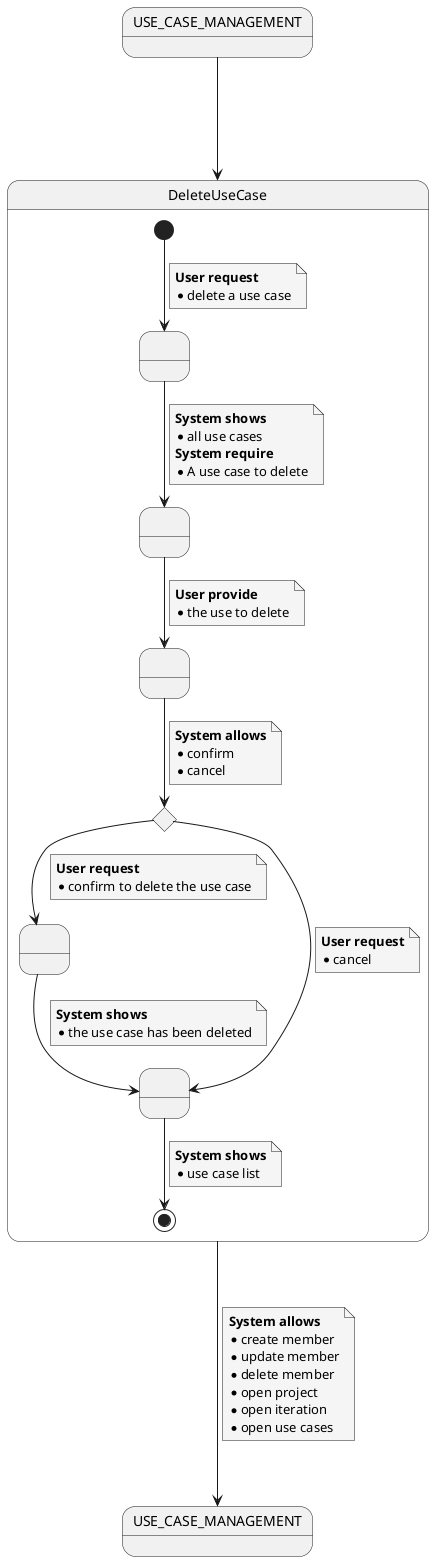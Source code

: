 @startuml
skinparam NoteBackgroundColor #whiteSmoke

state init as "USE_CASE_MANAGEMENT"
state end as "USE_CASE_MANAGEMENT"

init ---> DeleteUseCase
DeleteUseCase ---> end
note on link
<b>System allows</b>
* create member
* update member
* delete member
* open project
* open iteration
* open use cases
end note

state DeleteUseCase {
    state initial as " "
    state deleteOrdered as " "
    state confirmationRequired <<choice>>
    state deleteConfirmed as " "
    state askedForWhichOneDelete as " "
    state showList as " "

    'Main path
    [*] --> initial
    note on link
        <b>User request</b>
        * delete a use case
    end note
    initial --> askedForWhichOneDelete
    note on link
    <b>System shows</b>
    * all use cases
    <b>System require</b>
    * A use case to delete
    end note
    askedForWhichOneDelete --> deleteOrdered
    note on link
        <b>User provide</b>
        * the use to delete
    end note
    deleteOrdered --> confirmationRequired
    note on link
        <b>System allows</b>
        * confirm
        * cancel
    end note
    confirmationRequired --> deleteConfirmed
        note on link
            <b>User request</b>
            * confirm to delete the use case
        end note
    deleteConfirmed --> showList
    note on link
    <b>System shows</b>
    * the use case has been deleted
    end note
    showList --> [*]
    note on link
    <b>System shows</b>
    * use case list
    end note

    'Variation path
    confirmationRequired --> showList
    note on link
        <b>User request</b>
        * cancel
    end note
}

@enduml
